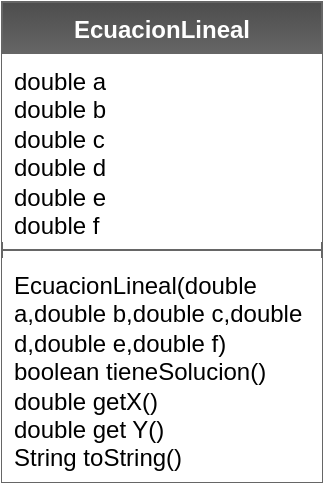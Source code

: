 <mxfile>
    <diagram id="uFvZUmMuYM78ApHvGYsj" name="Página-1">
        <mxGraphModel dx="888" dy="485" grid="1" gridSize="10" guides="1" tooltips="1" connect="1" arrows="1" fold="1" page="1" pageScale="1" pageWidth="850" pageHeight="1100" math="0" shadow="0">
            <root>
                <mxCell id="0"/>
                <mxCell id="1" parent="0"/>
                <mxCell id="2" value="&lt;font style=&quot;color: rgb(255, 255, 255);&quot;&gt;EcuacionLineal&lt;/font&gt;" style="swimlane;fontStyle=1;align=center;verticalAlign=top;childLayout=stackLayout;horizontal=1;startSize=26;horizontalStack=0;resizeParent=1;resizeParentMax=0;resizeLast=0;collapsible=1;marginBottom=0;whiteSpace=wrap;html=1;labelBackgroundColor=none;fillColor=#4D4D4D;strokeColor=#666666;gradientColor=#666666;gradientDirection=south;" parent="1" vertex="1">
                    <mxGeometry x="70" y="110" width="160" height="240" as="geometry"/>
                </mxCell>
                <mxCell id="3" value="double a&lt;div&gt;&lt;span style=&quot;color: rgb(0, 0, 0);&quot;&gt;double b&lt;/span&gt;&lt;br&gt;&lt;/div&gt;&lt;div&gt;&lt;span style=&quot;color: rgb(0, 0, 0);&quot;&gt;double c&lt;/span&gt;&lt;span style=&quot;color: rgb(0, 0, 0);&quot;&gt;&lt;br&gt;&lt;/span&gt;&lt;/div&gt;&lt;div&gt;&lt;span style=&quot;color: rgb(0, 0, 0);&quot;&gt;double d&lt;/span&gt;&lt;span style=&quot;color: rgb(0, 0, 0);&quot;&gt;&lt;br&gt;&lt;/span&gt;&lt;/div&gt;&lt;div&gt;&lt;span style=&quot;color: rgb(0, 0, 0);&quot;&gt;double e&lt;/span&gt;&lt;span style=&quot;color: rgb(0, 0, 0);&quot;&gt;&lt;br&gt;&lt;/span&gt;&lt;/div&gt;&lt;div&gt;&lt;span style=&quot;color: rgb(0, 0, 0);&quot;&gt;double f&lt;/span&gt;&lt;span style=&quot;color: rgb(0, 0, 0);&quot;&gt;&lt;br&gt;&lt;/span&gt;&lt;/div&gt;" style="text;strokeColor=none;fillColor=#FFFFFF;align=left;verticalAlign=top;spacingLeft=4;spacingRight=4;overflow=hidden;rotatable=0;points=[[0,0.5],[1,0.5]];portConstraint=eastwest;whiteSpace=wrap;html=1;" parent="2" vertex="1">
                    <mxGeometry y="26" width="160" height="94" as="geometry"/>
                </mxCell>
                <mxCell id="4" value="" style="line;strokeWidth=1;fillColor=none;align=left;verticalAlign=middle;spacingTop=-1;spacingLeft=3;spacingRight=3;rotatable=0;labelPosition=right;points=[];portConstraint=eastwest;strokeColor=inherit;" parent="2" vertex="1">
                    <mxGeometry y="120" width="160" height="8" as="geometry"/>
                </mxCell>
                <mxCell id="5" value="EcuacionLineal(double a,&lt;span style=&quot;color: rgb(0, 0, 0);&quot;&gt;double b,&lt;/span&gt;&lt;span style=&quot;color: rgb(0, 0, 0);&quot;&gt;double c,&lt;/span&gt;&lt;span style=&quot;color: rgb(0, 0, 0);&quot;&gt;double d,&lt;/span&gt;&lt;span style=&quot;color: rgb(0, 0, 0);&quot;&gt;double e,&lt;/span&gt;&lt;span style=&quot;color: rgb(0, 0, 0);&quot;&gt;double f&lt;/span&gt;)&lt;div&gt;&lt;font color=&quot;#000000&quot;&gt;boolean tieneSolucion()&lt;/font&gt;&lt;/div&gt;&lt;div&gt;&lt;font color=&quot;#000000&quot;&gt;double getX()&lt;/font&gt;&lt;/div&gt;&lt;div&gt;&lt;font color=&quot;#000000&quot;&gt;double get Y()&lt;/font&gt;&lt;/div&gt;&lt;div&gt;&lt;font color=&quot;#000000&quot;&gt;String toString()&lt;br&gt;&lt;/font&gt;&lt;div&gt;&lt;br&gt;&lt;/div&gt;&lt;/div&gt;" style="text;strokeColor=none;fillColor=#FFFFFF;align=left;verticalAlign=top;spacingLeft=4;spacingRight=4;overflow=hidden;rotatable=0;points=[[0,0.5],[1,0.5]];portConstraint=eastwest;whiteSpace=wrap;html=1;" parent="2" vertex="1">
                    <mxGeometry y="128" width="160" height="112" as="geometry"/>
                </mxCell>
            </root>
        </mxGraphModel>
    </diagram>
</mxfile>